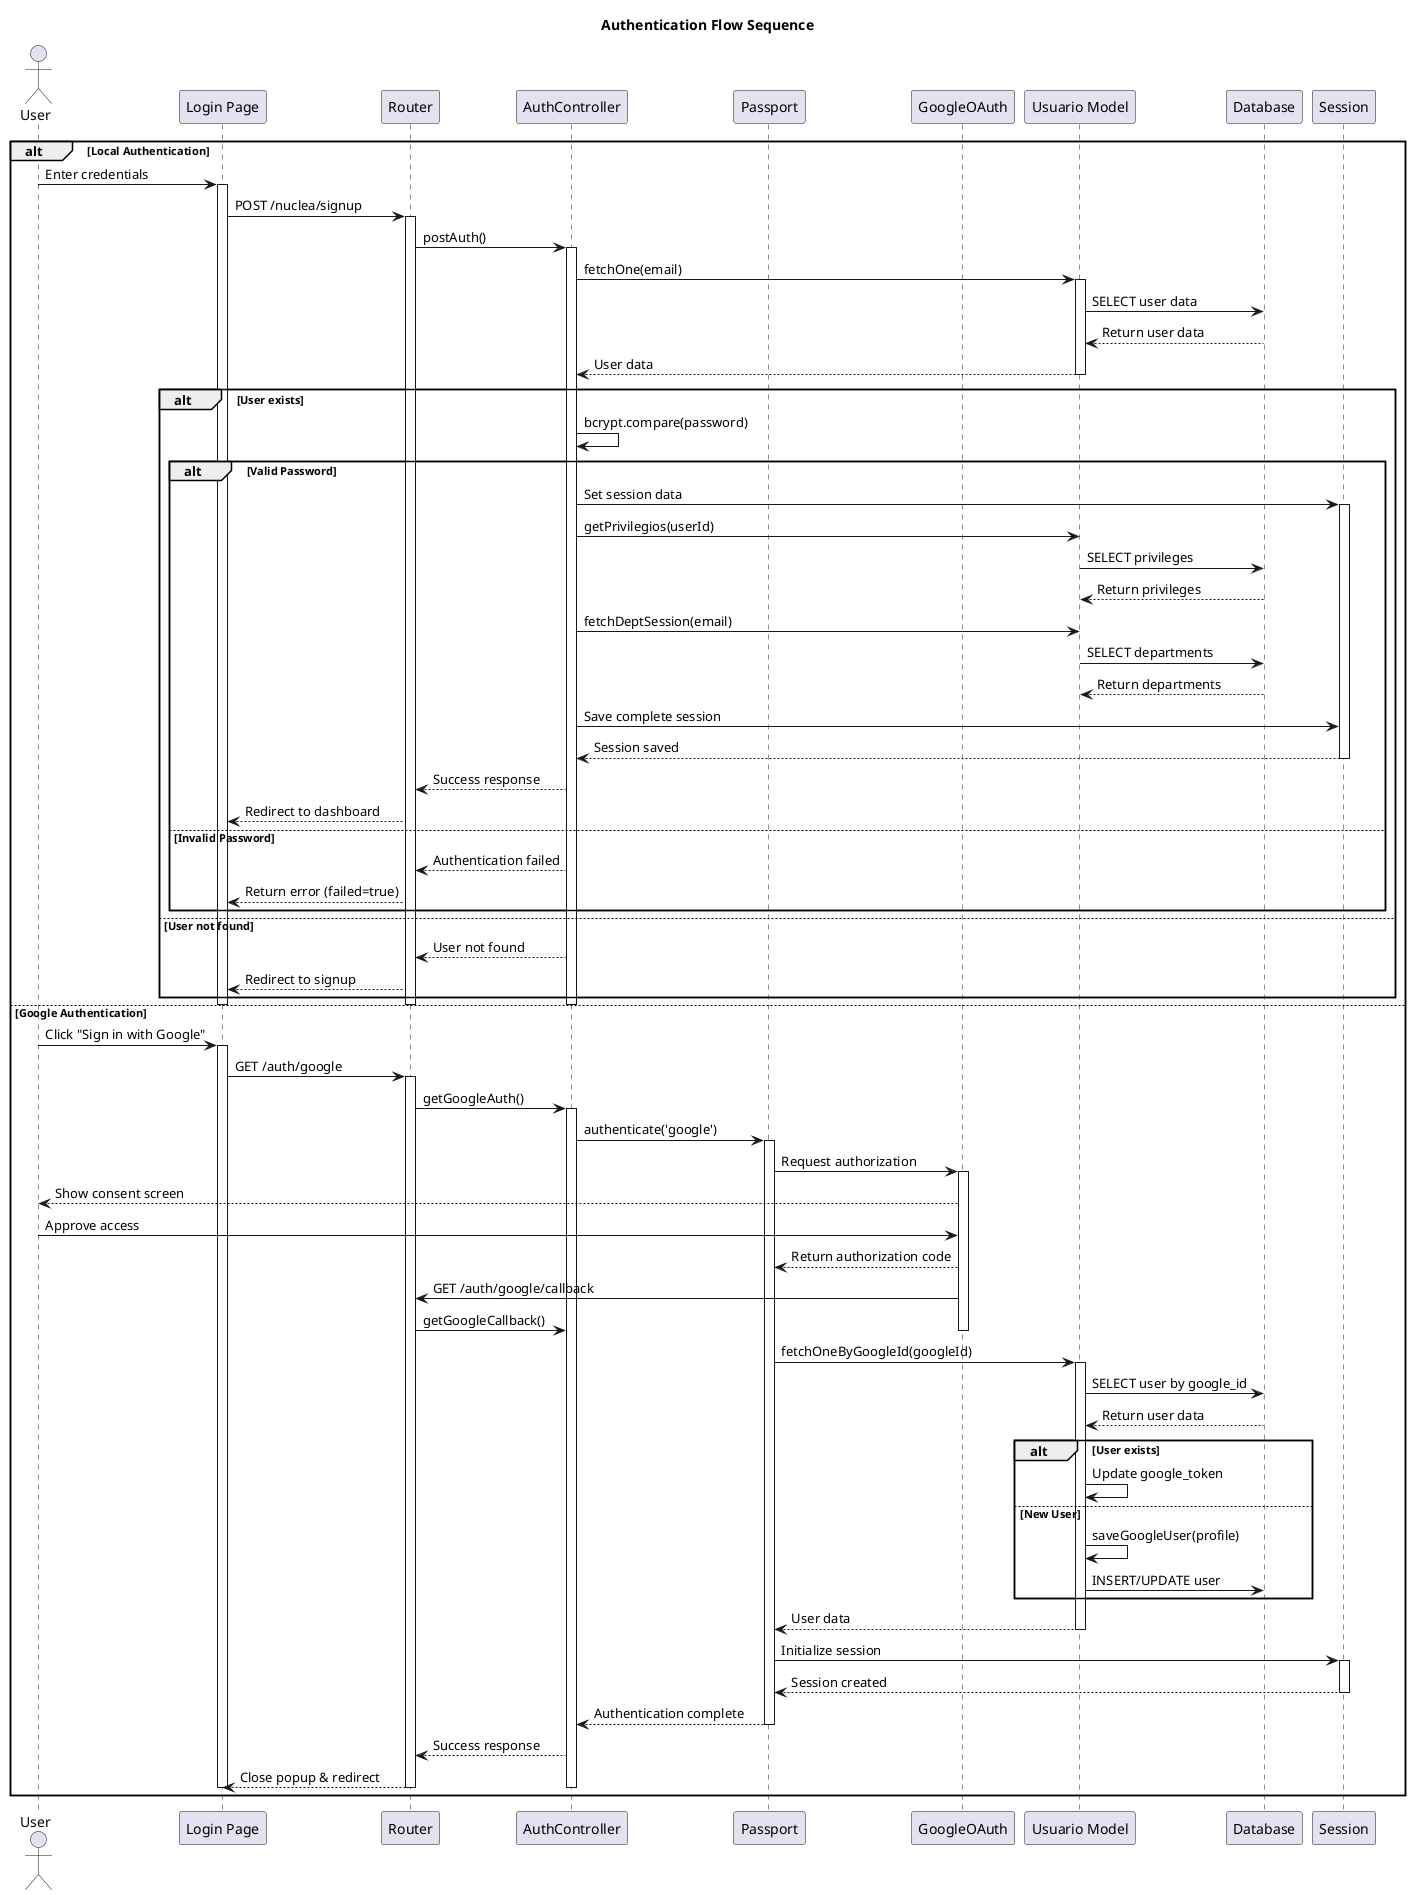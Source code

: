 @startuml Authentication Sequence

actor User
participant "Login Page" as UI
participant "Router" as Router
participant "AuthController" as Auth
participant "Passport" as Passport
participant "GoogleOAuth" as Google
participant "Usuario Model" as Model
participant "Database" as DB
participant "Session" as Session

title Authentication Flow Sequence

alt Local Authentication
    User -> UI: Enter credentials
    activate UI
    UI -> Router: POST /nuclea/signup
    activate Router
    Router -> Auth: postAuth()
    activate Auth
    
    Auth -> Model: fetchOne(email)
    activate Model
    Model -> DB: SELECT user data
    DB --> Model: Return user data
    Model --> Auth: User data
    deactivate Model

    alt User exists
        Auth -> Auth: bcrypt.compare(password)
        alt Valid Password
            Auth -> Session: Set session data
            activate Session
            Auth -> Model: getPrivilegios(userId)
            Model -> DB: SELECT privileges
            DB --> Model: Return privileges
            
            Auth -> Model: fetchDeptSession(email)
            Model -> DB: SELECT departments
            DB --> Model: Return departments
            
            Auth -> Session: Save complete session
            Session --> Auth: Session saved
            deactivate Session
            Auth --> Router: Success response
            Router --> UI: Redirect to dashboard
        else Invalid Password
            Auth --> Router: Authentication failed
            Router --> UI: Return error (failed=true)
        end
    else User not found
        Auth --> Router: User not found
        Router --> UI: Redirect to signup
    end
    deactivate Auth
    deactivate Router
    deactivate UI

else Google Authentication
    User -> UI: Click "Sign in with Google"
    activate UI
    UI -> Router: GET /auth/google
    activate Router
    Router -> Auth: getGoogleAuth()
    activate Auth
    
    Auth -> Passport: authenticate('google')
    activate Passport
    Passport -> Google: Request authorization
    activate Google
    Google --> User: Show consent screen
    User -> Google: Approve access
    Google --> Passport: Return authorization code
    
    Google -> Router: GET /auth/google/callback
    Router -> Auth: getGoogleCallback()
    deactivate Google
    
    Passport -> Model: fetchOneByGoogleId(googleId)
    activate Model
    Model -> DB: SELECT user by google_id
    DB --> Model: Return user data
    
    alt User exists
        Model -> Model: Update google_token
    else New User
        Model -> Model: saveGoogleUser(profile)
        Model -> DB: INSERT/UPDATE user
    end
    Model --> Passport: User data
    deactivate Model
    
    Passport -> Session: Initialize session
    activate Session
    Session --> Passport: Session created
    deactivate Session
    
    Passport --> Auth: Authentication complete
    deactivate Passport
    Auth --> Router: Success response
    Router --> UI: Close popup & redirect
    deactivate Auth
    deactivate Router
    deactivate UI
end

@enduml